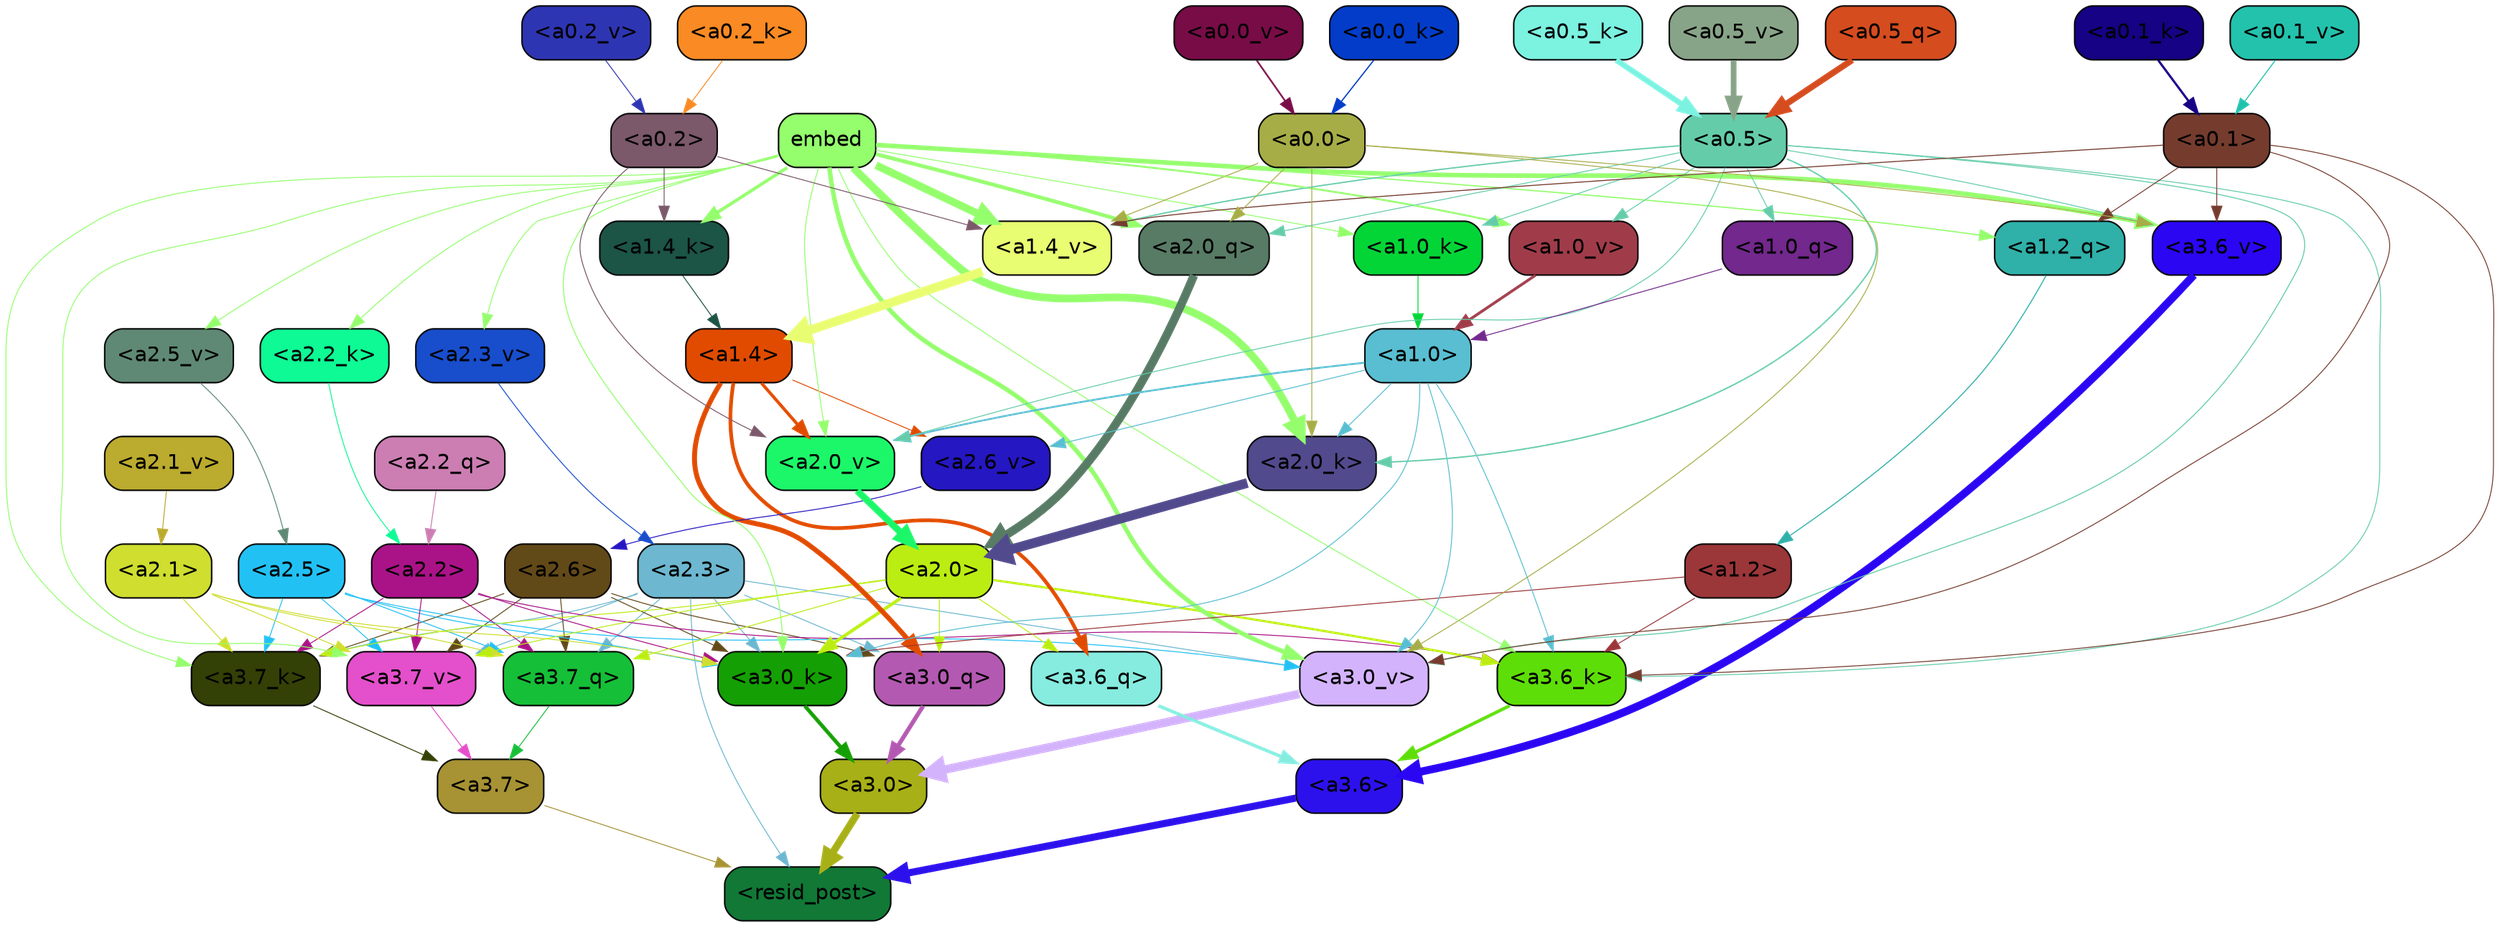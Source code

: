 strict digraph "" {
	graph [bgcolor=transparent,
		layout=dot,
		overlap=false,
		splines=true
	];
	"<a3.7>"	[color=black,
		fillcolor="#a79234",
		fontname=Helvetica,
		shape=box,
		style="filled, rounded"];
	"<resid_post>"	[color=black,
		fillcolor="#117836",
		fontname=Helvetica,
		shape=box,
		style="filled, rounded"];
	"<a3.7>" -> "<resid_post>"	[color="#a79234",
		penwidth=0.6];
	"<a3.6>"	[color=black,
		fillcolor="#2d11ed",
		fontname=Helvetica,
		shape=box,
		style="filled, rounded"];
	"<a3.6>" -> "<resid_post>"	[color="#2d11ed",
		penwidth=4.7534414529800415];
	"<a3.0>"	[color=black,
		fillcolor="#a8b017",
		fontname=Helvetica,
		shape=box,
		style="filled, rounded"];
	"<a3.0>" -> "<resid_post>"	[color="#a8b017",
		penwidth=4.898576855659485];
	"<a2.3>"	[color=black,
		fillcolor="#6db7d0",
		fontname=Helvetica,
		shape=box,
		style="filled, rounded"];
	"<a2.3>" -> "<resid_post>"	[color="#6db7d0",
		penwidth=0.6];
	"<a3.7_q>"	[color=black,
		fillcolor="#16bf38",
		fontname=Helvetica,
		shape=box,
		style="filled, rounded"];
	"<a2.3>" -> "<a3.7_q>"	[color="#6db7d0",
		penwidth=0.6];
	"<a3.0_q>"	[color=black,
		fillcolor="#b459b2",
		fontname=Helvetica,
		shape=box,
		style="filled, rounded"];
	"<a2.3>" -> "<a3.0_q>"	[color="#6db7d0",
		penwidth=0.6];
	"<a3.7_k>"	[color=black,
		fillcolor="#334006",
		fontname=Helvetica,
		shape=box,
		style="filled, rounded"];
	"<a2.3>" -> "<a3.7_k>"	[color="#6db7d0",
		penwidth=0.6];
	"<a3.0_k>"	[color=black,
		fillcolor="#149f04",
		fontname=Helvetica,
		shape=box,
		style="filled, rounded"];
	"<a2.3>" -> "<a3.0_k>"	[color="#6db7d0",
		penwidth=0.6];
	"<a3.7_v>"	[color=black,
		fillcolor="#e44fcb",
		fontname=Helvetica,
		shape=box,
		style="filled, rounded"];
	"<a2.3>" -> "<a3.7_v>"	[color="#6db7d0",
		penwidth=0.6];
	"<a3.0_v>"	[color=black,
		fillcolor="#d4b3fd",
		fontname=Helvetica,
		shape=box,
		style="filled, rounded"];
	"<a2.3>" -> "<a3.0_v>"	[color="#6db7d0",
		penwidth=0.6];
	"<a3.7_q>" -> "<a3.7>"	[color="#16bf38",
		penwidth=0.6];
	"<a3.6_q>"	[color=black,
		fillcolor="#85ecdf",
		fontname=Helvetica,
		shape=box,
		style="filled, rounded"];
	"<a3.6_q>" -> "<a3.6>"	[color="#85ecdf",
		penwidth=2.160832464694977];
	"<a3.0_q>" -> "<a3.0>"	[color="#b459b2",
		penwidth=2.870753765106201];
	"<a3.7_k>" -> "<a3.7>"	[color="#334006",
		penwidth=0.6];
	"<a3.6_k>"	[color=black,
		fillcolor="#5ede08",
		fontname=Helvetica,
		shape=box,
		style="filled, rounded"];
	"<a3.6_k>" -> "<a3.6>"	[color="#5ede08",
		penwidth=2.13908451795578];
	"<a3.0_k>" -> "<a3.0>"	[color="#149f04",
		penwidth=2.520303964614868];
	"<a3.7_v>" -> "<a3.7>"	[color="#e44fcb",
		penwidth=0.6];
	"<a3.6_v>"	[color=black,
		fillcolor="#2a06f3",
		fontname=Helvetica,
		shape=box,
		style="filled, rounded"];
	"<a3.6_v>" -> "<a3.6>"	[color="#2a06f3",
		penwidth=5.297133803367615];
	"<a3.0_v>" -> "<a3.0>"	[color="#d4b3fd",
		penwidth=5.680712580680847];
	"<a2.6>"	[color=black,
		fillcolor="#624918",
		fontname=Helvetica,
		shape=box,
		style="filled, rounded"];
	"<a2.6>" -> "<a3.7_q>"	[color="#624918",
		penwidth=0.6];
	"<a2.6>" -> "<a3.0_q>"	[color="#624918",
		penwidth=0.6];
	"<a2.6>" -> "<a3.7_k>"	[color="#624918",
		penwidth=0.6];
	"<a2.6>" -> "<a3.0_k>"	[color="#624918",
		penwidth=0.6];
	"<a2.6>" -> "<a3.7_v>"	[color="#624918",
		penwidth=0.6];
	"<a2.5>"	[color=black,
		fillcolor="#22c1f4",
		fontname=Helvetica,
		shape=box,
		style="filled, rounded"];
	"<a2.5>" -> "<a3.7_q>"	[color="#22c1f4",
		penwidth=0.6];
	"<a2.5>" -> "<a3.7_k>"	[color="#22c1f4",
		penwidth=0.6];
	"<a2.5>" -> "<a3.0_k>"	[color="#22c1f4",
		penwidth=0.6];
	"<a2.5>" -> "<a3.7_v>"	[color="#22c1f4",
		penwidth=0.6];
	"<a2.5>" -> "<a3.0_v>"	[color="#22c1f4",
		penwidth=0.6];
	"<a2.2>"	[color=black,
		fillcolor="#aa1388",
		fontname=Helvetica,
		shape=box,
		style="filled, rounded"];
	"<a2.2>" -> "<a3.7_q>"	[color="#aa1388",
		penwidth=0.6];
	"<a2.2>" -> "<a3.7_k>"	[color="#aa1388",
		penwidth=0.6];
	"<a2.2>" -> "<a3.6_k>"	[color="#aa1388",
		penwidth=0.6];
	"<a2.2>" -> "<a3.0_k>"	[color="#aa1388",
		penwidth=0.6];
	"<a2.2>" -> "<a3.7_v>"	[color="#aa1388",
		penwidth=0.6];
	"<a2.1>"	[color=black,
		fillcolor="#cfde2f",
		fontname=Helvetica,
		shape=box,
		style="filled, rounded"];
	"<a2.1>" -> "<a3.7_q>"	[color="#cfde2f",
		penwidth=0.6];
	"<a2.1>" -> "<a3.7_k>"	[color="#cfde2f",
		penwidth=0.6];
	"<a2.1>" -> "<a3.0_k>"	[color="#cfde2f",
		penwidth=0.6];
	"<a2.1>" -> "<a3.7_v>"	[color="#cfde2f",
		penwidth=0.6];
	"<a2.0>"	[color=black,
		fillcolor="#bbed12",
		fontname=Helvetica,
		shape=box,
		style="filled, rounded"];
	"<a2.0>" -> "<a3.7_q>"	[color="#bbed12",
		penwidth=0.6];
	"<a2.0>" -> "<a3.6_q>"	[color="#bbed12",
		penwidth=0.6];
	"<a2.0>" -> "<a3.0_q>"	[color="#bbed12",
		penwidth=0.6];
	"<a2.0>" -> "<a3.7_k>"	[color="#bbed12",
		penwidth=0.6];
	"<a2.0>" -> "<a3.6_k>"	[color="#bbed12",
		penwidth=1.4957321882247925];
	"<a2.0>" -> "<a3.0_k>"	[color="#bbed12",
		penwidth=2.18752121925354];
	"<a2.0>" -> "<a3.7_v>"	[color="#bbed12",
		penwidth=0.6];
	"<a1.4>"	[color=black,
		fillcolor="#e14b00",
		fontname=Helvetica,
		shape=box,
		style="filled, rounded"];
	"<a1.4>" -> "<a3.6_q>"	[color="#e14b00",
		penwidth=2.4829938411712646];
	"<a1.4>" -> "<a3.0_q>"	[color="#e14b00",
		penwidth=3.299744725227356];
	"<a2.6_v>"	[color=black,
		fillcolor="#2517c2",
		fontname=Helvetica,
		shape=box,
		style="filled, rounded"];
	"<a1.4>" -> "<a2.6_v>"	[color="#e14b00",
		penwidth=0.6];
	"<a2.0_v>"	[color=black,
		fillcolor="#1cf769",
		fontname=Helvetica,
		shape=box,
		style="filled, rounded"];
	"<a1.4>" -> "<a2.0_v>"	[color="#e14b00",
		penwidth=2.092592429369688];
	embed	[color=black,
		fillcolor="#94fe6d",
		fontname=Helvetica,
		shape=box,
		style="filled, rounded"];
	embed -> "<a3.7_k>"	[color="#94fe6d",
		penwidth=0.6];
	embed -> "<a3.6_k>"	[color="#94fe6d",
		penwidth=0.6];
	embed -> "<a3.0_k>"	[color="#94fe6d",
		penwidth=0.6394047290086746];
	embed -> "<a3.7_v>"	[color="#94fe6d",
		penwidth=0.6];
	embed -> "<a3.6_v>"	[color="#94fe6d",
		penwidth=3.067279100418091];
	embed -> "<a3.0_v>"	[color="#94fe6d",
		penwidth=3.0212591886520386];
	"<a2.0_q>"	[color=black,
		fillcolor="#587b65",
		fontname=Helvetica,
		shape=box,
		style="filled, rounded"];
	embed -> "<a2.0_q>"	[color="#94fe6d",
		penwidth=2.5355080366134644];
	"<a2.2_k>"	[color=black,
		fillcolor="#0efa95",
		fontname=Helvetica,
		shape=box,
		style="filled, rounded"];
	embed -> "<a2.2_k>"	[color="#94fe6d",
		penwidth=0.6];
	"<a2.0_k>"	[color=black,
		fillcolor="#514a8d",
		fontname=Helvetica,
		shape=box,
		style="filled, rounded"];
	embed -> "<a2.0_k>"	[color="#94fe6d",
		penwidth=5.2180726528167725];
	"<a2.5_v>"	[color=black,
		fillcolor="#5f8974",
		fontname=Helvetica,
		shape=box,
		style="filled, rounded"];
	embed -> "<a2.5_v>"	[color="#94fe6d",
		penwidth=0.6];
	"<a2.3_v>"	[color=black,
		fillcolor="#184dcc",
		fontname=Helvetica,
		shape=box,
		style="filled, rounded"];
	embed -> "<a2.3_v>"	[color="#94fe6d",
		penwidth=0.6];
	embed -> "<a2.0_v>"	[color="#94fe6d",
		penwidth=0.6];
	"<a1.2_q>"	[color=black,
		fillcolor="#2fb0a9",
		fontname=Helvetica,
		shape=box,
		style="filled, rounded"];
	embed -> "<a1.2_q>"	[color="#94fe6d",
		penwidth=0.8094894886016846];
	"<a1.4_k>"	[color=black,
		fillcolor="#1c5446",
		fontname=Helvetica,
		shape=box,
		style="filled, rounded"];
	embed -> "<a1.4_k>"	[color="#94fe6d",
		penwidth=2.1732678413391113];
	"<a1.0_k>"	[color=black,
		fillcolor="#04d537",
		fontname=Helvetica,
		shape=box,
		style="filled, rounded"];
	embed -> "<a1.0_k>"	[color="#94fe6d",
		penwidth=0.6];
	"<a1.4_v>"	[color=black,
		fillcolor="#e8fd71",
		fontname=Helvetica,
		shape=box,
		style="filled, rounded"];
	embed -> "<a1.4_v>"	[color="#94fe6d",
		penwidth=5.162249565124512];
	"<a1.0_v>"	[color=black,
		fillcolor="#a03c4a",
		fontname=Helvetica,
		shape=box,
		style="filled, rounded"];
	embed -> "<a1.0_v>"	[color="#94fe6d",
		penwidth=1.26457279920578];
	"<a1.2>"	[color=black,
		fillcolor="#9b3639",
		fontname=Helvetica,
		shape=box,
		style="filled, rounded"];
	"<a1.2>" -> "<a3.6_k>"	[color="#9b3639",
		penwidth=0.6];
	"<a1.2>" -> "<a3.0_k>"	[color="#9b3639",
		penwidth=0.6];
	"<a1.0>"	[color=black,
		fillcolor="#59bed1",
		fontname=Helvetica,
		shape=box,
		style="filled, rounded"];
	"<a1.0>" -> "<a3.6_k>"	[color="#59bed1",
		penwidth=0.6];
	"<a1.0>" -> "<a3.0_k>"	[color="#59bed1",
		penwidth=0.6];
	"<a1.0>" -> "<a3.0_v>"	[color="#59bed1",
		penwidth=0.6];
	"<a1.0>" -> "<a2.0_k>"	[color="#59bed1",
		penwidth=0.6];
	"<a1.0>" -> "<a2.6_v>"	[color="#59bed1",
		penwidth=0.6];
	"<a1.0>" -> "<a2.0_v>"	[color="#59bed1",
		penwidth=1.2132605910301208];
	"<a0.5>"	[color=black,
		fillcolor="#65ccaa",
		fontname=Helvetica,
		shape=box,
		style="filled, rounded"];
	"<a0.5>" -> "<a3.6_k>"	[color="#65ccaa",
		penwidth=0.6];
	"<a0.5>" -> "<a3.6_v>"	[color="#65ccaa",
		penwidth=0.6];
	"<a0.5>" -> "<a3.0_v>"	[color="#65ccaa",
		penwidth=0.648682102560997];
	"<a0.5>" -> "<a2.0_q>"	[color="#65ccaa",
		penwidth=0.6];
	"<a0.5>" -> "<a2.0_k>"	[color="#65ccaa",
		penwidth=0.9236047863960266];
	"<a0.5>" -> "<a2.0_v>"	[color="#65ccaa",
		penwidth=0.6];
	"<a1.0_q>"	[color=black,
		fillcolor="#72288c",
		fontname=Helvetica,
		shape=box,
		style="filled, rounded"];
	"<a0.5>" -> "<a1.0_q>"	[color="#65ccaa",
		penwidth=0.6];
	"<a0.5>" -> "<a1.0_k>"	[color="#65ccaa",
		penwidth=0.6];
	"<a0.5>" -> "<a1.4_v>"	[color="#65ccaa",
		penwidth=0.8783596754074097];
	"<a0.5>" -> "<a1.0_v>"	[color="#65ccaa",
		penwidth=0.6];
	"<a0.1>"	[color=black,
		fillcolor="#753c2e",
		fontname=Helvetica,
		shape=box,
		style="filled, rounded"];
	"<a0.1>" -> "<a3.6_k>"	[color="#753c2e",
		penwidth=0.6];
	"<a0.1>" -> "<a3.6_v>"	[color="#753c2e",
		penwidth=0.6];
	"<a0.1>" -> "<a3.0_v>"	[color="#753c2e",
		penwidth=0.6];
	"<a0.1>" -> "<a1.2_q>"	[color="#753c2e",
		penwidth=0.6];
	"<a0.1>" -> "<a1.4_v>"	[color="#753c2e",
		penwidth=0.6490728855133057];
	"<a0.0>"	[color=black,
		fillcolor="#a7ad46",
		fontname=Helvetica,
		shape=box,
		style="filled, rounded"];
	"<a0.0>" -> "<a3.6_v>"	[color="#a7ad46",
		penwidth=0.6];
	"<a0.0>" -> "<a3.0_v>"	[color="#a7ad46",
		penwidth=0.6];
	"<a0.0>" -> "<a2.0_q>"	[color="#a7ad46",
		penwidth=0.6];
	"<a0.0>" -> "<a2.0_k>"	[color="#a7ad46",
		penwidth=0.6];
	"<a0.0>" -> "<a1.4_v>"	[color="#a7ad46",
		penwidth=0.6];
	"<a2.2_q>"	[color=black,
		fillcolor="#cc7eb3",
		fontname=Helvetica,
		shape=box,
		style="filled, rounded"];
	"<a2.2_q>" -> "<a2.2>"	[color="#cc7eb3",
		penwidth=0.6];
	"<a2.0_q>" -> "<a2.0>"	[color="#587b65",
		penwidth=5.681910276412964];
	"<a2.2_k>" -> "<a2.2>"	[color="#0efa95",
		penwidth=0.6];
	"<a2.0_k>" -> "<a2.0>"	[color="#514a8d",
		penwidth=6.447777509689331];
	"<a2.6_v>" -> "<a2.6>"	[color="#2517c2",
		penwidth=0.6];
	"<a2.5_v>" -> "<a2.5>"	[color="#5f8974",
		penwidth=0.6];
	"<a2.3_v>" -> "<a2.3>"	[color="#184dcc",
		penwidth=0.6];
	"<a2.1_v>"	[color=black,
		fillcolor="#bbab2e",
		fontname=Helvetica,
		shape=box,
		style="filled, rounded"];
	"<a2.1_v>" -> "<a2.1>"	[color="#bbab2e",
		penwidth=0.6];
	"<a2.0_v>" -> "<a2.0>"	[color="#1cf769",
		penwidth=4.5695202350616455];
	"<a0.2>"	[color=black,
		fillcolor="#7b586a",
		fontname=Helvetica,
		shape=box,
		style="filled, rounded"];
	"<a0.2>" -> "<a2.0_v>"	[color="#7b586a",
		penwidth=0.6];
	"<a0.2>" -> "<a1.4_k>"	[color="#7b586a",
		penwidth=0.6];
	"<a0.2>" -> "<a1.4_v>"	[color="#7b586a",
		penwidth=0.6];
	"<a1.2_q>" -> "<a1.2>"	[color="#2fb0a9",
		penwidth=0.6769798994064331];
	"<a1.0_q>" -> "<a1.0>"	[color="#72288c",
		penwidth=0.6];
	"<a1.4_k>" -> "<a1.4>"	[color="#1c5446",
		penwidth=0.6];
	"<a1.0_k>" -> "<a1.0>"	[color="#04d537",
		penwidth=0.6];
	"<a1.4_v>" -> "<a1.4>"	[color="#e8fd71",
		penwidth=6.016597509384155];
	"<a1.0_v>" -> "<a1.0>"	[color="#a03c4a",
		penwidth=1.8562973737716675];
	"<a0.5_q>"	[color=black,
		fillcolor="#d54c1f",
		fontname=Helvetica,
		shape=box,
		style="filled, rounded"];
	"<a0.5_q>" -> "<a0.5>"	[color="#d54c1f",
		penwidth=4.176325984299183];
	"<a0.5_k>"	[color=black,
		fillcolor="#7cf2e1",
		fontname=Helvetica,
		shape=box,
		style="filled, rounded"];
	"<a0.5_k>" -> "<a0.5>"	[color="#7cf2e1",
		penwidth=3.7953722774982452];
	"<a0.2_k>"	[color=black,
		fillcolor="#fa8a23",
		fontname=Helvetica,
		shape=box,
		style="filled, rounded"];
	"<a0.2_k>" -> "<a0.2>"	[color="#fa8a23",
		penwidth=0.6];
	"<a0.1_k>"	[color=black,
		fillcolor="#150284",
		fontname=Helvetica,
		shape=box,
		style="filled, rounded"];
	"<a0.1_k>" -> "<a0.1>"	[color="#150284",
		penwidth=1.483607530593872];
	"<a0.0_k>"	[color=black,
		fillcolor="#023cc9",
		fontname=Helvetica,
		shape=box,
		style="filled, rounded"];
	"<a0.0_k>" -> "<a0.0>"	[color="#023cc9",
		penwidth=0.8216795921325684];
	"<a0.5_v>"	[color=black,
		fillcolor="#88a488",
		fontname=Helvetica,
		shape=box,
		style="filled, rounded"];
	"<a0.5_v>" -> "<a0.5>"	[color="#88a488",
		penwidth=3.805475652217865];
	"<a0.2_v>"	[color=black,
		fillcolor="#2e35b3",
		fontname=Helvetica,
		shape=box,
		style="filled, rounded"];
	"<a0.2_v>" -> "<a0.2>"	[color="#2e35b3",
		penwidth=0.6];
	"<a0.1_v>"	[color=black,
		fillcolor="#23c2ad",
		fontname=Helvetica,
		shape=box,
		style="filled, rounded"];
	"<a0.1_v>" -> "<a0.1>"	[color="#23c2ad",
		penwidth=0.6855120658874512];
	"<a0.0_v>"	[color=black,
		fillcolor="#780c47",
		fontname=Helvetica,
		shape=box,
		style="filled, rounded"];
	"<a0.0_v>" -> "<a0.0>"	[color="#780c47",
		penwidth=1.1353182792663574];
}
